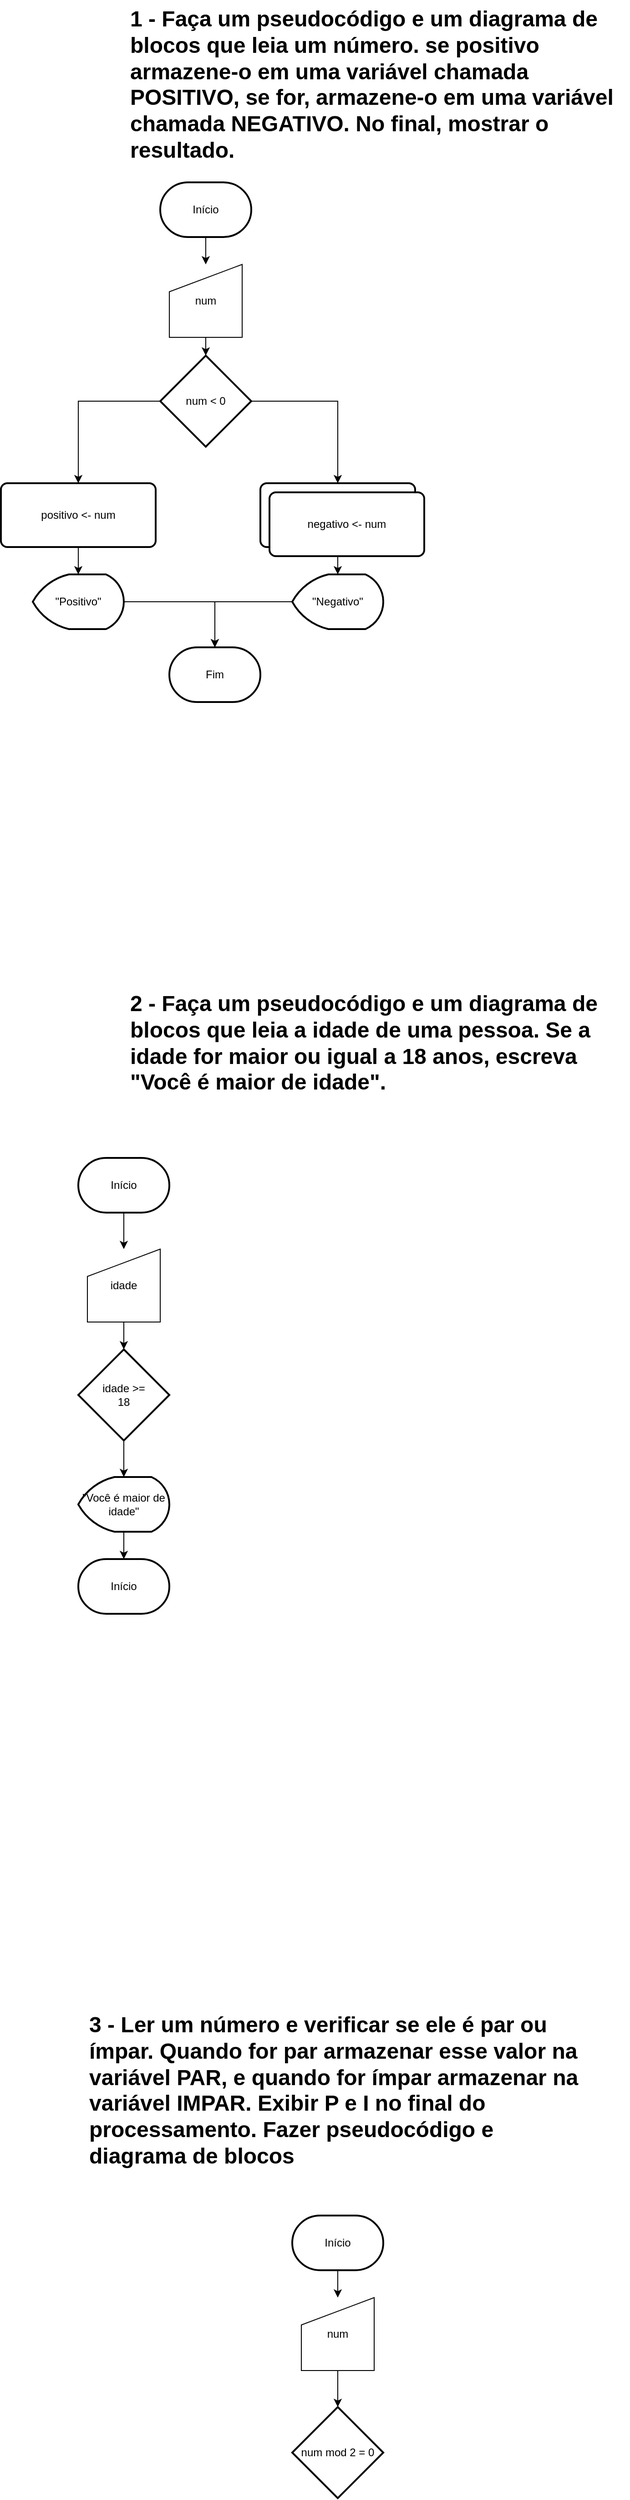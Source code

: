 <mxfile version="27.0.6">
  <diagram name="Page-1" id="vwzElEV9mMVuuLXDs1yB">
    <mxGraphModel dx="1426" dy="743" grid="1" gridSize="10" guides="1" tooltips="1" connect="1" arrows="1" fold="1" page="1" pageScale="1" pageWidth="850" pageHeight="1100" math="0" shadow="0">
      <root>
        <mxCell id="0" />
        <mxCell id="1" parent="0" />
        <mxCell id="18WC10lnvHGb9KURgrPZ-2" value="&lt;h1 style=&quot;margin-top: 0px;&quot;&gt;1 - Faça um pseudocódigo e um diagrama de blocos que leia um número. se positivo armazene-o em uma variável chamada POSITIVO, se for, armazene-o em uma variável chamada NEGATIVO. No final, mostrar o resultado.&lt;/h1&gt;" style="text;html=1;whiteSpace=wrap;overflow=hidden;rounded=0;" vertex="1" parent="1">
          <mxGeometry x="160" y="30" width="550" height="230" as="geometry" />
        </mxCell>
        <mxCell id="18WC10lnvHGb9KURgrPZ-12" style="edgeStyle=orthogonalEdgeStyle;rounded=0;orthogonalLoop=1;jettySize=auto;html=1;" edge="1" parent="1" source="18WC10lnvHGb9KURgrPZ-5" target="18WC10lnvHGb9KURgrPZ-11">
          <mxGeometry relative="1" as="geometry" />
        </mxCell>
        <mxCell id="18WC10lnvHGb9KURgrPZ-14" style="edgeStyle=orthogonalEdgeStyle;rounded=0;orthogonalLoop=1;jettySize=auto;html=1;" edge="1" parent="1" source="18WC10lnvHGb9KURgrPZ-5" target="18WC10lnvHGb9KURgrPZ-13">
          <mxGeometry relative="1" as="geometry" />
        </mxCell>
        <mxCell id="18WC10lnvHGb9KURgrPZ-5" value="num &amp;lt; 0" style="strokeWidth=2;html=1;shape=mxgraph.flowchart.decision;whiteSpace=wrap;" vertex="1" parent="1">
          <mxGeometry x="195" y="420" width="100" height="100" as="geometry" />
        </mxCell>
        <mxCell id="18WC10lnvHGb9KURgrPZ-6" value="&quot;Positivo&quot;" style="strokeWidth=2;html=1;shape=mxgraph.flowchart.display;whiteSpace=wrap;" vertex="1" parent="1">
          <mxGeometry x="55" y="660" width="100" height="60" as="geometry" />
        </mxCell>
        <mxCell id="18WC10lnvHGb9KURgrPZ-9" value="" style="edgeStyle=orthogonalEdgeStyle;rounded=0;orthogonalLoop=1;jettySize=auto;html=1;" edge="1" parent="1" source="18WC10lnvHGb9KURgrPZ-7" target="18WC10lnvHGb9KURgrPZ-8">
          <mxGeometry relative="1" as="geometry" />
        </mxCell>
        <mxCell id="18WC10lnvHGb9KURgrPZ-7" value="Início" style="strokeWidth=2;html=1;shape=mxgraph.flowchart.terminator;whiteSpace=wrap;" vertex="1" parent="1">
          <mxGeometry x="195" y="230" width="100" height="60" as="geometry" />
        </mxCell>
        <mxCell id="18WC10lnvHGb9KURgrPZ-10" value="" style="edgeStyle=orthogonalEdgeStyle;rounded=0;orthogonalLoop=1;jettySize=auto;html=1;" edge="1" parent="1" source="18WC10lnvHGb9KURgrPZ-8" target="18WC10lnvHGb9KURgrPZ-5">
          <mxGeometry relative="1" as="geometry" />
        </mxCell>
        <mxCell id="18WC10lnvHGb9KURgrPZ-8" value="num" style="shape=manualInput;whiteSpace=wrap;html=1;" vertex="1" parent="1">
          <mxGeometry x="205" y="320" width="80" height="80" as="geometry" />
        </mxCell>
        <mxCell id="18WC10lnvHGb9KURgrPZ-17" value="" style="edgeStyle=orthogonalEdgeStyle;rounded=0;orthogonalLoop=1;jettySize=auto;html=1;" edge="1" parent="1" source="18WC10lnvHGb9KURgrPZ-11" target="18WC10lnvHGb9KURgrPZ-16">
          <mxGeometry relative="1" as="geometry" />
        </mxCell>
        <mxCell id="18WC10lnvHGb9KURgrPZ-11" value="negativo &amp;lt;- num" style="rounded=1;whiteSpace=wrap;html=1;absoluteArcSize=1;arcSize=14;strokeWidth=2;" vertex="1" parent="1">
          <mxGeometry x="305" y="560" width="170" height="70" as="geometry" />
        </mxCell>
        <mxCell id="18WC10lnvHGb9KURgrPZ-15" style="edgeStyle=orthogonalEdgeStyle;rounded=0;orthogonalLoop=1;jettySize=auto;html=1;" edge="1" parent="1" source="18WC10lnvHGb9KURgrPZ-13" target="18WC10lnvHGb9KURgrPZ-6">
          <mxGeometry relative="1" as="geometry" />
        </mxCell>
        <mxCell id="18WC10lnvHGb9KURgrPZ-13" value="positivo &amp;lt;- num" style="rounded=1;whiteSpace=wrap;html=1;absoluteArcSize=1;arcSize=14;strokeWidth=2;" vertex="1" parent="1">
          <mxGeometry x="20" y="560" width="170" height="70" as="geometry" />
        </mxCell>
        <mxCell id="18WC10lnvHGb9KURgrPZ-16" value="&quot;Negativo&quot;" style="strokeWidth=2;html=1;shape=mxgraph.flowchart.display;whiteSpace=wrap;" vertex="1" parent="1">
          <mxGeometry x="340" y="660" width="100" height="60" as="geometry" />
        </mxCell>
        <mxCell id="18WC10lnvHGb9KURgrPZ-18" value="Fim" style="strokeWidth=2;html=1;shape=mxgraph.flowchart.terminator;whiteSpace=wrap;" vertex="1" parent="1">
          <mxGeometry x="205" y="740" width="100" height="60" as="geometry" />
        </mxCell>
        <mxCell id="18WC10lnvHGb9KURgrPZ-19" style="edgeStyle=orthogonalEdgeStyle;rounded=0;orthogonalLoop=1;jettySize=auto;html=1;entryX=0.5;entryY=0;entryDx=0;entryDy=0;entryPerimeter=0;" edge="1" parent="1" source="18WC10lnvHGb9KURgrPZ-16" target="18WC10lnvHGb9KURgrPZ-18">
          <mxGeometry relative="1" as="geometry" />
        </mxCell>
        <mxCell id="18WC10lnvHGb9KURgrPZ-21" style="edgeStyle=orthogonalEdgeStyle;rounded=0;orthogonalLoop=1;jettySize=auto;html=1;entryX=0.5;entryY=0;entryDx=0;entryDy=0;entryPerimeter=0;" edge="1" parent="1" source="18WC10lnvHGb9KURgrPZ-6" target="18WC10lnvHGb9KURgrPZ-18">
          <mxGeometry relative="1" as="geometry" />
        </mxCell>
        <mxCell id="18WC10lnvHGb9KURgrPZ-22" value="&lt;h1 style=&quot;margin-top: 0px;&quot;&gt;2 - Faça um pseudocódigo e um diagrama de blocos que leia a idade de uma pessoa. Se a idade for maior ou igual a 18 anos, escreva &quot;Você é maior de idade&quot;.&lt;/h1&gt;&lt;div&gt;&lt;br&gt;&lt;/div&gt;" style="text;html=1;whiteSpace=wrap;overflow=hidden;rounded=0;" vertex="1" parent="1">
          <mxGeometry x="160" y="1110" width="550" height="140" as="geometry" />
        </mxCell>
        <mxCell id="18WC10lnvHGb9KURgrPZ-25" value="" style="edgeStyle=orthogonalEdgeStyle;rounded=0;orthogonalLoop=1;jettySize=auto;html=1;" edge="1" parent="1" source="18WC10lnvHGb9KURgrPZ-23" target="18WC10lnvHGb9KURgrPZ-24">
          <mxGeometry relative="1" as="geometry" />
        </mxCell>
        <mxCell id="18WC10lnvHGb9KURgrPZ-23" value="Início" style="strokeWidth=2;html=1;shape=mxgraph.flowchart.terminator;whiteSpace=wrap;" vertex="1" parent="1">
          <mxGeometry x="105" y="1300" width="100" height="60" as="geometry" />
        </mxCell>
        <mxCell id="18WC10lnvHGb9KURgrPZ-27" value="" style="edgeStyle=orthogonalEdgeStyle;rounded=0;orthogonalLoop=1;jettySize=auto;html=1;" edge="1" parent="1" source="18WC10lnvHGb9KURgrPZ-24" target="18WC10lnvHGb9KURgrPZ-26">
          <mxGeometry relative="1" as="geometry" />
        </mxCell>
        <mxCell id="18WC10lnvHGb9KURgrPZ-24" value="idade" style="shape=manualInput;whiteSpace=wrap;html=1;" vertex="1" parent="1">
          <mxGeometry x="115" y="1400" width="80" height="80" as="geometry" />
        </mxCell>
        <mxCell id="18WC10lnvHGb9KURgrPZ-31" value="" style="edgeStyle=orthogonalEdgeStyle;rounded=0;orthogonalLoop=1;jettySize=auto;html=1;" edge="1" parent="1" source="18WC10lnvHGb9KURgrPZ-26" target="18WC10lnvHGb9KURgrPZ-30">
          <mxGeometry relative="1" as="geometry" />
        </mxCell>
        <mxCell id="18WC10lnvHGb9KURgrPZ-26" value="idade &amp;gt;=&lt;div&gt;&amp;nbsp;18&amp;nbsp;&lt;/div&gt;" style="strokeWidth=2;html=1;shape=mxgraph.flowchart.decision;whiteSpace=wrap;" vertex="1" parent="1">
          <mxGeometry x="105" y="1510" width="100" height="100" as="geometry" />
        </mxCell>
        <mxCell id="18WC10lnvHGb9KURgrPZ-34" value="" style="edgeStyle=orthogonalEdgeStyle;rounded=0;orthogonalLoop=1;jettySize=auto;html=1;" edge="1" parent="1" source="18WC10lnvHGb9KURgrPZ-30" target="18WC10lnvHGb9KURgrPZ-33">
          <mxGeometry relative="1" as="geometry" />
        </mxCell>
        <mxCell id="18WC10lnvHGb9KURgrPZ-30" value="&lt;div&gt;&lt;span style=&quot;background-color: transparent; color: light-dark(rgb(0, 0, 0), rgb(255, 255, 255));&quot;&gt;&quot;Você é maior de idade&quot;&lt;/span&gt;&lt;/div&gt;" style="strokeWidth=2;html=1;shape=mxgraph.flowchart.display;whiteSpace=wrap;" vertex="1" parent="1">
          <mxGeometry x="105" y="1650" width="100" height="60" as="geometry" />
        </mxCell>
        <mxCell id="18WC10lnvHGb9KURgrPZ-33" value="Início" style="strokeWidth=2;html=1;shape=mxgraph.flowchart.terminator;whiteSpace=wrap;" vertex="1" parent="1">
          <mxGeometry x="105" y="1740" width="100" height="60" as="geometry" />
        </mxCell>
        <mxCell id="18WC10lnvHGb9KURgrPZ-35" value="&lt;h1 style=&quot;margin-top: 0px;&quot;&gt;3 - Ler um número e verificar se ele é par ou ímpar. Quando for par armazenar esse valor na variável PAR, e quando for ímpar armazenar na variável IMPAR. Exibir P e I no final do processamento. Fazer pseudocódigo e diagrama de blocos&lt;/h1&gt;&lt;div&gt;&lt;br&gt;&lt;/div&gt;" style="text;html=1;whiteSpace=wrap;overflow=hidden;rounded=0;" vertex="1" parent="1">
          <mxGeometry x="115" y="2230" width="550" height="200" as="geometry" />
        </mxCell>
        <mxCell id="18WC10lnvHGb9KURgrPZ-38" value="" style="edgeStyle=orthogonalEdgeStyle;rounded=0;orthogonalLoop=1;jettySize=auto;html=1;" edge="1" parent="1" source="18WC10lnvHGb9KURgrPZ-36" target="18WC10lnvHGb9KURgrPZ-37">
          <mxGeometry relative="1" as="geometry" />
        </mxCell>
        <mxCell id="18WC10lnvHGb9KURgrPZ-36" value="Início" style="strokeWidth=2;html=1;shape=mxgraph.flowchart.terminator;whiteSpace=wrap;" vertex="1" parent="1">
          <mxGeometry x="340" y="2460" width="100" height="60" as="geometry" />
        </mxCell>
        <mxCell id="18WC10lnvHGb9KURgrPZ-40" value="" style="edgeStyle=orthogonalEdgeStyle;rounded=0;orthogonalLoop=1;jettySize=auto;html=1;" edge="1" parent="1" source="18WC10lnvHGb9KURgrPZ-37" target="18WC10lnvHGb9KURgrPZ-39">
          <mxGeometry relative="1" as="geometry" />
        </mxCell>
        <mxCell id="18WC10lnvHGb9KURgrPZ-37" value="num" style="shape=manualInput;whiteSpace=wrap;html=1;" vertex="1" parent="1">
          <mxGeometry x="350" y="2550" width="80" height="80" as="geometry" />
        </mxCell>
        <mxCell id="18WC10lnvHGb9KURgrPZ-39" value="num mod 2 = 0" style="strokeWidth=2;html=1;shape=mxgraph.flowchart.decision;whiteSpace=wrap;" vertex="1" parent="1">
          <mxGeometry x="340" y="2670" width="100" height="100" as="geometry" />
        </mxCell>
        <mxCell id="18WC10lnvHGb9KURgrPZ-41" value="negativo &amp;lt;- num" style="rounded=1;whiteSpace=wrap;html=1;absoluteArcSize=1;arcSize=14;strokeWidth=2;" vertex="1" parent="1">
          <mxGeometry x="315" y="570" width="170" height="70" as="geometry" />
        </mxCell>
      </root>
    </mxGraphModel>
  </diagram>
</mxfile>
